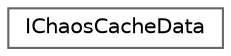 digraph "Graphical Class Hierarchy"
{
 // INTERACTIVE_SVG=YES
 // LATEX_PDF_SIZE
  bgcolor="transparent";
  edge [fontname=Helvetica,fontsize=10,labelfontname=Helvetica,labelfontsize=10];
  node [fontname=Helvetica,fontsize=10,shape=box,height=0.2,width=0.4];
  rankdir="LR";
  Node0 [id="Node000000",label="IChaosCacheData",height=0.2,width=0.4,color="grey40", fillcolor="white", style="filled",URL="$df/d4a/classIChaosCacheData.html",tooltip="Interface for the chaos cache data storage."];
}
